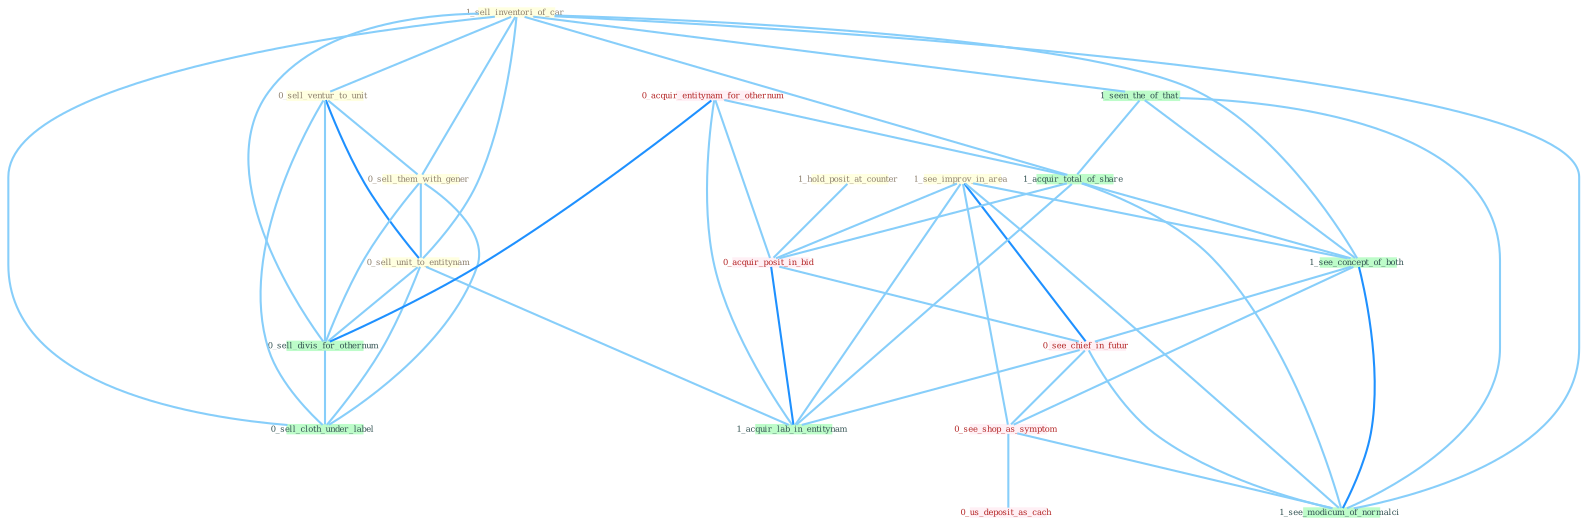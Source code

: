 Graph G{ 
    node
    [shape=polygon,style=filled,width=.5,height=.06,color="#BDFCC9",fixedsize=true,fontsize=4,
    fontcolor="#2f4f4f"];
    {node
    [color="#ffffe0", fontcolor="#8b7d6b"] "1_sell_inventori_of_car " "0_sell_ventur_to_unit " "0_sell_them_with_gener " "1_hold_posit_at_counter " "0_sell_unit_to_entitynam " "1_see_improv_in_area "}
{node [color="#fff0f5", fontcolor="#b22222"] "0_acquir_entitynam_for_othernum " "0_acquir_posit_in_bid " "0_see_chief_in_futur " "0_see_shop_as_symptom " "0_us_deposit_as_cach "}
edge [color="#B0E2FF"];

	"1_sell_inventori_of_car " -- "0_sell_ventur_to_unit " [w="1", color="#87cefa" ];
	"1_sell_inventori_of_car " -- "0_sell_them_with_gener " [w="1", color="#87cefa" ];
	"1_sell_inventori_of_car " -- "0_sell_unit_to_entitynam " [w="1", color="#87cefa" ];
	"1_sell_inventori_of_car " -- "1_seen_the_of_that " [w="1", color="#87cefa" ];
	"1_sell_inventori_of_car " -- "0_sell_divis_for_othernum " [w="1", color="#87cefa" ];
	"1_sell_inventori_of_car " -- "1_acquir_total_of_share " [w="1", color="#87cefa" ];
	"1_sell_inventori_of_car " -- "0_sell_cloth_under_label " [w="1", color="#87cefa" ];
	"1_sell_inventori_of_car " -- "1_see_concept_of_both " [w="1", color="#87cefa" ];
	"1_sell_inventori_of_car " -- "1_see_modicum_of_normalci " [w="1", color="#87cefa" ];
	"0_sell_ventur_to_unit " -- "0_sell_them_with_gener " [w="1", color="#87cefa" ];
	"0_sell_ventur_to_unit " -- "0_sell_unit_to_entitynam " [w="2", color="#1e90ff" , len=0.8];
	"0_sell_ventur_to_unit " -- "0_sell_divis_for_othernum " [w="1", color="#87cefa" ];
	"0_sell_ventur_to_unit " -- "0_sell_cloth_under_label " [w="1", color="#87cefa" ];
	"0_sell_them_with_gener " -- "0_sell_unit_to_entitynam " [w="1", color="#87cefa" ];
	"0_sell_them_with_gener " -- "0_sell_divis_for_othernum " [w="1", color="#87cefa" ];
	"0_sell_them_with_gener " -- "0_sell_cloth_under_label " [w="1", color="#87cefa" ];
	"1_hold_posit_at_counter " -- "0_acquir_posit_in_bid " [w="1", color="#87cefa" ];
	"0_sell_unit_to_entitynam " -- "0_sell_divis_for_othernum " [w="1", color="#87cefa" ];
	"0_sell_unit_to_entitynam " -- "0_sell_cloth_under_label " [w="1", color="#87cefa" ];
	"0_sell_unit_to_entitynam " -- "1_acquir_lab_in_entitynam " [w="1", color="#87cefa" ];
	"1_see_improv_in_area " -- "0_acquir_posit_in_bid " [w="1", color="#87cefa" ];
	"1_see_improv_in_area " -- "1_see_concept_of_both " [w="1", color="#87cefa" ];
	"1_see_improv_in_area " -- "0_see_chief_in_futur " [w="2", color="#1e90ff" , len=0.8];
	"1_see_improv_in_area " -- "0_see_shop_as_symptom " [w="1", color="#87cefa" ];
	"1_see_improv_in_area " -- "1_acquir_lab_in_entitynam " [w="1", color="#87cefa" ];
	"1_see_improv_in_area " -- "1_see_modicum_of_normalci " [w="1", color="#87cefa" ];
	"0_acquir_entitynam_for_othernum " -- "0_sell_divis_for_othernum " [w="2", color="#1e90ff" , len=0.8];
	"0_acquir_entitynam_for_othernum " -- "1_acquir_total_of_share " [w="1", color="#87cefa" ];
	"0_acquir_entitynam_for_othernum " -- "0_acquir_posit_in_bid " [w="1", color="#87cefa" ];
	"0_acquir_entitynam_for_othernum " -- "1_acquir_lab_in_entitynam " [w="1", color="#87cefa" ];
	"1_seen_the_of_that " -- "1_acquir_total_of_share " [w="1", color="#87cefa" ];
	"1_seen_the_of_that " -- "1_see_concept_of_both " [w="1", color="#87cefa" ];
	"1_seen_the_of_that " -- "1_see_modicum_of_normalci " [w="1", color="#87cefa" ];
	"0_sell_divis_for_othernum " -- "0_sell_cloth_under_label " [w="1", color="#87cefa" ];
	"1_acquir_total_of_share " -- "0_acquir_posit_in_bid " [w="1", color="#87cefa" ];
	"1_acquir_total_of_share " -- "1_see_concept_of_both " [w="1", color="#87cefa" ];
	"1_acquir_total_of_share " -- "1_acquir_lab_in_entitynam " [w="1", color="#87cefa" ];
	"1_acquir_total_of_share " -- "1_see_modicum_of_normalci " [w="1", color="#87cefa" ];
	"0_acquir_posit_in_bid " -- "0_see_chief_in_futur " [w="1", color="#87cefa" ];
	"0_acquir_posit_in_bid " -- "1_acquir_lab_in_entitynam " [w="2", color="#1e90ff" , len=0.8];
	"1_see_concept_of_both " -- "0_see_chief_in_futur " [w="1", color="#87cefa" ];
	"1_see_concept_of_both " -- "0_see_shop_as_symptom " [w="1", color="#87cefa" ];
	"1_see_concept_of_both " -- "1_see_modicum_of_normalci " [w="2", color="#1e90ff" , len=0.8];
	"0_see_chief_in_futur " -- "0_see_shop_as_symptom " [w="1", color="#87cefa" ];
	"0_see_chief_in_futur " -- "1_acquir_lab_in_entitynam " [w="1", color="#87cefa" ];
	"0_see_chief_in_futur " -- "1_see_modicum_of_normalci " [w="1", color="#87cefa" ];
	"0_see_shop_as_symptom " -- "0_us_deposit_as_cach " [w="1", color="#87cefa" ];
	"0_see_shop_as_symptom " -- "1_see_modicum_of_normalci " [w="1", color="#87cefa" ];
}